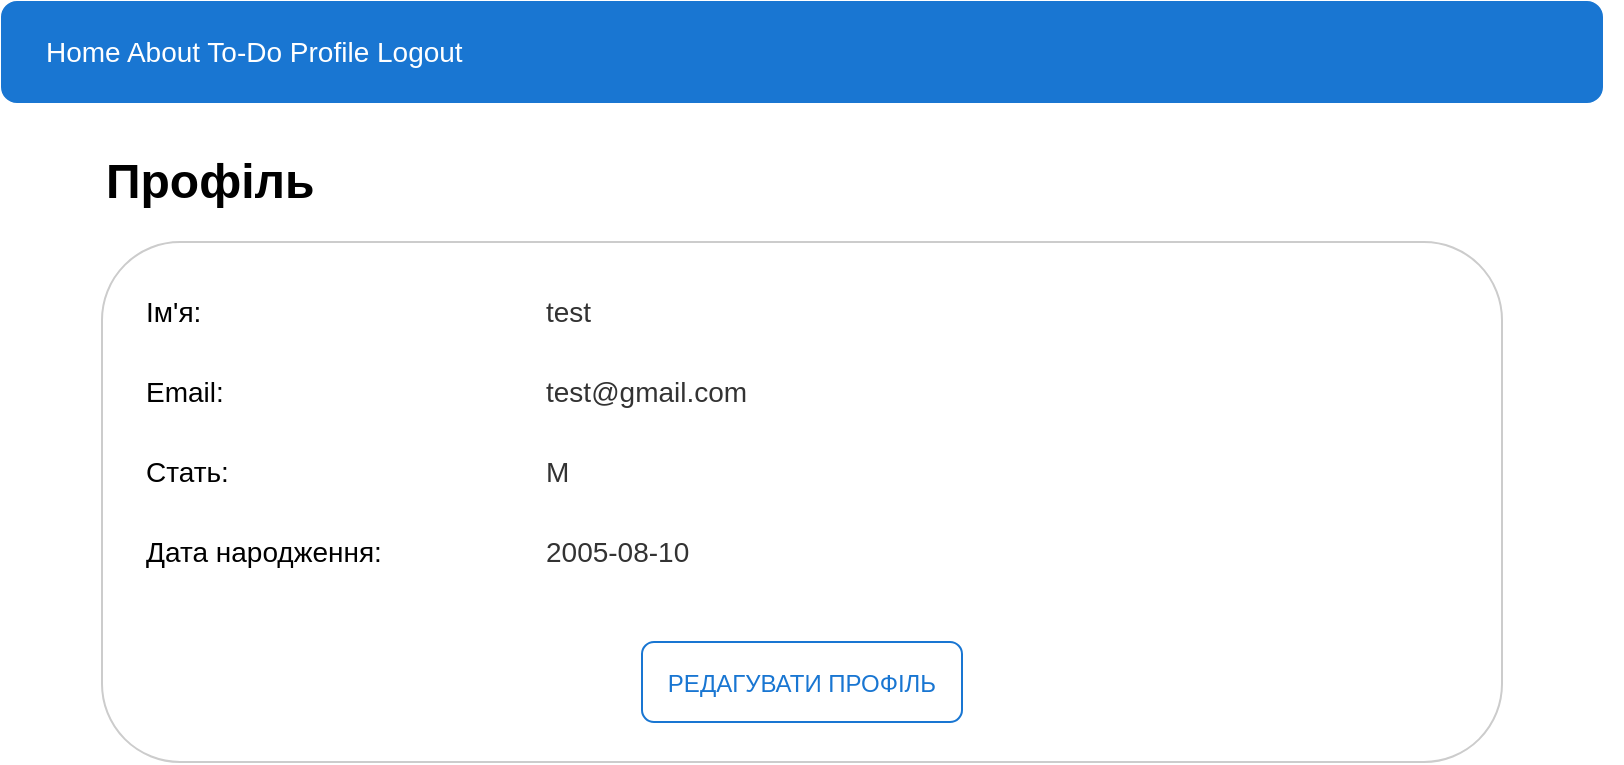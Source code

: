 <mxfile version="27.1.6">
  <diagram id="profile" name="ProfilePage">
    <mxGraphModel dx="1042" dy="527" grid="1" gridSize="10" guides="1" tooltips="1" connect="1" arrows="1" fold="1" page="1" pageScale="1" pageWidth="827" pageHeight="1169" math="0" shadow="0">
      <root>
        <mxCell id="0" />
        <mxCell id="1" parent="0" />
        <mxCell id="2" value="" style="rounded=1;fillColor=#1976d2;strokeColor=#1976d2;" parent="1" vertex="1">
          <mxGeometry x="9" width="800" height="50" as="geometry" />
        </mxCell>
        <mxCell id="3" value="Home   About   To-Do   Profile   Logout" style="text;html=1;align=left;verticalAlign=middle;fontSize=14;fontColor=#ffffff;" parent="2" vertex="1">
          <mxGeometry x="20" width="760" height="50" as="geometry" />
        </mxCell>
        <mxCell id="4" value="Профіль" style="text;html=1;align=left;verticalAlign=middle;fontSize=24;fontColor=#000000;fontStyle=1;" parent="1" vertex="1">
          <mxGeometry x="59" y="70" width="760" height="40" as="geometry" />
        </mxCell>
        <mxCell id="5" value="" style="rounded=1;fillColor=#ffffff;strokeColor=#cccccc;" parent="1" vertex="1">
          <mxGeometry x="59" y="120" width="700" height="260" as="geometry" />
        </mxCell>
        <mxCell id="6" value="Ім&#39;я:" style="text;html=1;align=left;verticalAlign=middle;fontSize=14;fontColor=#000000;" parent="5" vertex="1">
          <mxGeometry x="20" y="20" width="200" height="30" as="geometry" />
        </mxCell>
        <mxCell id="7" value="test" style="text;html=1;align=left;verticalAlign=middle;fontSize=14;fontColor=#333333;" parent="5" vertex="1">
          <mxGeometry x="220" y="20" width="460" height="30" as="geometry" />
        </mxCell>
        <mxCell id="8" value="Email:" style="text;html=1;align=left;verticalAlign=middle;fontSize=14;fontColor=#000000;" parent="5" vertex="1">
          <mxGeometry x="20" y="60" width="200" height="30" as="geometry" />
        </mxCell>
        <mxCell id="9" value="test@gmail.com" style="text;html=1;align=left;verticalAlign=middle;fontSize=14;fontColor=#333333;" parent="5" vertex="1">
          <mxGeometry x="220" y="60" width="460" height="30" as="geometry" />
        </mxCell>
        <mxCell id="10" value="Стать:" style="text;html=1;align=left;verticalAlign=middle;fontSize=14;fontColor=#000000;" parent="5" vertex="1">
          <mxGeometry x="20" y="100" width="200" height="30" as="geometry" />
        </mxCell>
        <mxCell id="11" value="M" style="text;html=1;align=left;verticalAlign=middle;fontSize=14;fontColor=#333333;" parent="5" vertex="1">
          <mxGeometry x="220" y="100" width="460" height="30" as="geometry" />
        </mxCell>
        <mxCell id="12" value="Дата народження:" style="text;html=1;align=left;verticalAlign=middle;fontSize=14;fontColor=#000000;" parent="5" vertex="1">
          <mxGeometry x="20" y="140" width="200" height="30" as="geometry" />
        </mxCell>
        <mxCell id="13" value="2005-08-10" style="text;html=1;align=left;verticalAlign=middle;fontSize=14;fontColor=#333333;" parent="5" vertex="1">
          <mxGeometry x="220" y="140" width="460" height="30" as="geometry" />
        </mxCell>
        <mxCell id="14" value="РЕДАГУВАТИ ПРОФІЛЬ" style="rounded=1;fillColor=#ffffff;strokeColor=#1976d2;fontColor=#1976d2;" parent="5" vertex="1">
          <mxGeometry x="270" y="200" width="160" height="40" as="geometry" />
        </mxCell>
      </root>
    </mxGraphModel>
  </diagram>
</mxfile>
